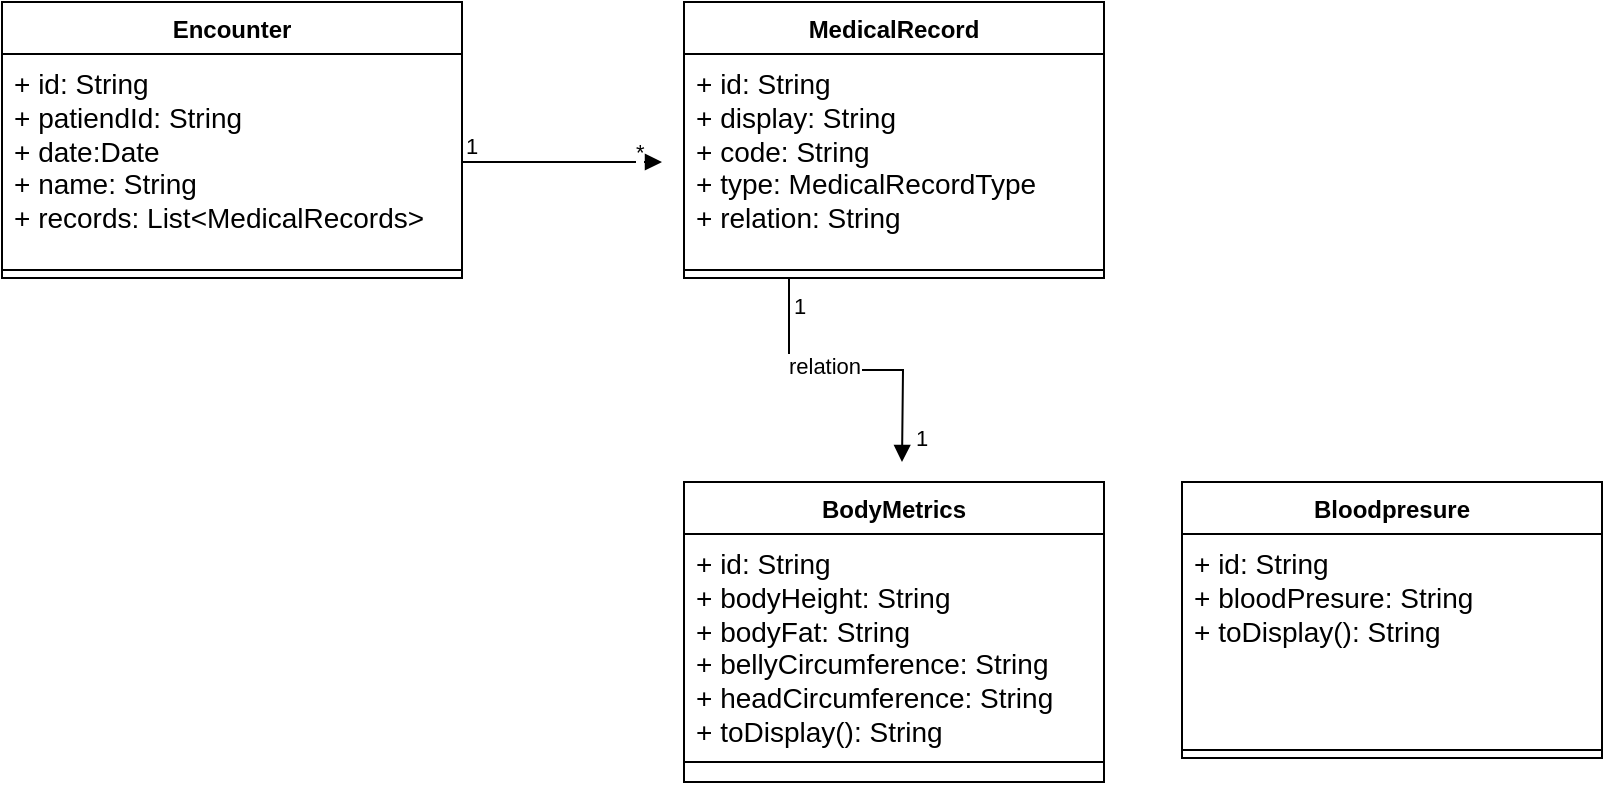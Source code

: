 <mxfile version="22.1.2" type="device">
  <diagram name="Seite-1" id="hBREeetBM2c96PoSBPTZ">
    <mxGraphModel dx="1659" dy="971" grid="1" gridSize="10" guides="1" tooltips="1" connect="1" arrows="1" fold="1" page="1" pageScale="1" pageWidth="827" pageHeight="1169" math="0" shadow="0">
      <root>
        <mxCell id="0" />
        <mxCell id="1" parent="0" />
        <mxCell id="7tsFfhqOV2eTebvIQZ4a-1" value="MedicalRecord&lt;br&gt;" style="swimlane;fontStyle=1;align=center;verticalAlign=top;childLayout=stackLayout;horizontal=1;startSize=26;horizontalStack=0;resizeParent=1;resizeParentMax=0;resizeLast=0;collapsible=1;marginBottom=0;whiteSpace=wrap;html=1;" parent="1" vertex="1">
          <mxGeometry x="381" y="80" width="210" height="138" as="geometry" />
        </mxCell>
        <mxCell id="7tsFfhqOV2eTebvIQZ4a-2" value="&lt;font style=&quot;font-size: 14px;&quot;&gt;+ id: String&lt;br&gt;+ display: String&lt;br&gt;+ code: String&lt;br&gt;+ type: MedicalRecordType&lt;br&gt;+ relation: String&lt;br&gt;&lt;/font&gt;" style="text;strokeColor=none;fillColor=none;align=left;verticalAlign=top;spacingLeft=4;spacingRight=4;overflow=hidden;rotatable=0;points=[[0,0.5],[1,0.5]];portConstraint=eastwest;whiteSpace=wrap;html=1;" parent="7tsFfhqOV2eTebvIQZ4a-1" vertex="1">
          <mxGeometry y="26" width="210" height="104" as="geometry" />
        </mxCell>
        <mxCell id="7tsFfhqOV2eTebvIQZ4a-3" value="" style="line;strokeWidth=1;fillColor=none;align=left;verticalAlign=middle;spacingTop=-1;spacingLeft=3;spacingRight=3;rotatable=0;labelPosition=right;points=[];portConstraint=eastwest;strokeColor=inherit;" parent="7tsFfhqOV2eTebvIQZ4a-1" vertex="1">
          <mxGeometry y="130" width="210" height="8" as="geometry" />
        </mxCell>
        <mxCell id="7tsFfhqOV2eTebvIQZ4a-5" value="Encounter" style="swimlane;fontStyle=1;align=center;verticalAlign=top;childLayout=stackLayout;horizontal=1;startSize=26;horizontalStack=0;resizeParent=1;resizeParentMax=0;resizeLast=0;collapsible=1;marginBottom=0;whiteSpace=wrap;html=1;" parent="1" vertex="1">
          <mxGeometry x="40" y="80" width="230" height="138" as="geometry" />
        </mxCell>
        <mxCell id="7tsFfhqOV2eTebvIQZ4a-6" value="&lt;font style=&quot;font-size: 14px;&quot;&gt;+ id: String&lt;br&gt;+ patiendId: String&lt;br&gt;+ date:Date&lt;br&gt;+ name: String&lt;br&gt;+ records: List&amp;lt;MedicalRecords&amp;gt;&lt;br&gt;&lt;br&gt;&lt;/font&gt;" style="text;strokeColor=none;fillColor=none;align=left;verticalAlign=top;spacingLeft=4;spacingRight=4;overflow=hidden;rotatable=0;points=[[0,0.5],[1,0.5]];portConstraint=eastwest;whiteSpace=wrap;html=1;" parent="7tsFfhqOV2eTebvIQZ4a-5" vertex="1">
          <mxGeometry y="26" width="230" height="104" as="geometry" />
        </mxCell>
        <mxCell id="7tsFfhqOV2eTebvIQZ4a-7" value="" style="line;strokeWidth=1;fillColor=none;align=left;verticalAlign=middle;spacingTop=-1;spacingLeft=3;spacingRight=3;rotatable=0;labelPosition=right;points=[];portConstraint=eastwest;strokeColor=inherit;" parent="7tsFfhqOV2eTebvIQZ4a-5" vertex="1">
          <mxGeometry y="130" width="230" height="8" as="geometry" />
        </mxCell>
        <mxCell id="7tsFfhqOV2eTebvIQZ4a-8" value="" style="endArrow=block;endFill=1;html=1;edgeStyle=orthogonalEdgeStyle;align=left;verticalAlign=top;rounded=0;" parent="1" edge="1">
          <mxGeometry x="-1" relative="1" as="geometry">
            <mxPoint x="270" y="160" as="sourcePoint" />
            <mxPoint x="370" y="160" as="targetPoint" />
          </mxGeometry>
        </mxCell>
        <mxCell id="7tsFfhqOV2eTebvIQZ4a-9" value="1" style="edgeLabel;resizable=0;html=1;align=left;verticalAlign=bottom;" parent="7tsFfhqOV2eTebvIQZ4a-8" connectable="0" vertex="1">
          <mxGeometry x="-1" relative="1" as="geometry" />
        </mxCell>
        <mxCell id="7tsFfhqOV2eTebvIQZ4a-13" value="*" style="edgeLabel;resizable=0;html=1;align=left;verticalAlign=bottom;" parent="1" connectable="0" vertex="1">
          <mxGeometry x="280" y="180" as="geometry">
            <mxPoint x="75" y="-17" as="offset" />
          </mxGeometry>
        </mxCell>
        <mxCell id="7tsFfhqOV2eTebvIQZ4a-14" value="BodyMetrics" style="swimlane;fontStyle=1;align=center;verticalAlign=top;childLayout=stackLayout;horizontal=1;startSize=26;horizontalStack=0;resizeParent=1;resizeParentMax=0;resizeLast=0;collapsible=1;marginBottom=0;whiteSpace=wrap;html=1;" parent="1" vertex="1">
          <mxGeometry x="381" y="320" width="210" height="150" as="geometry" />
        </mxCell>
        <mxCell id="7tsFfhqOV2eTebvIQZ4a-15" value="&lt;font style=&quot;font-size: 14px;&quot;&gt;+ id: String&lt;br&gt;+ bodyHeight: String&lt;br&gt;+ bodyFat: String&lt;br&gt;+ bellyCircumference&lt;span style=&quot;background-color: initial;&quot;&gt;: String&lt;/span&gt;&lt;br&gt;+ headCircumference&lt;span style=&quot;background-color: initial;&quot;&gt;: String&lt;br&gt;&lt;/span&gt;+ toDisplay(): String&lt;br&gt;&lt;/font&gt;" style="text;strokeColor=none;fillColor=none;align=left;verticalAlign=top;spacingLeft=4;spacingRight=4;overflow=hidden;rotatable=0;points=[[0,0.5],[1,0.5]];portConstraint=eastwest;whiteSpace=wrap;html=1;" parent="7tsFfhqOV2eTebvIQZ4a-14" vertex="1">
          <mxGeometry y="26" width="210" height="104" as="geometry" />
        </mxCell>
        <mxCell id="7tsFfhqOV2eTebvIQZ4a-16" value="" style="line;strokeWidth=1;fillColor=none;align=left;verticalAlign=middle;spacingTop=-1;spacingLeft=3;spacingRight=3;rotatable=0;labelPosition=right;points=[];portConstraint=eastwest;strokeColor=inherit;" parent="7tsFfhqOV2eTebvIQZ4a-14" vertex="1">
          <mxGeometry y="130" width="210" height="20" as="geometry" />
        </mxCell>
        <mxCell id="7tsFfhqOV2eTebvIQZ4a-25" value="" style="endArrow=block;endFill=1;html=1;edgeStyle=orthogonalEdgeStyle;align=left;verticalAlign=top;rounded=0;exitX=0.25;exitY=1;exitDx=0;exitDy=0;" parent="1" source="7tsFfhqOV2eTebvIQZ4a-1" edge="1">
          <mxGeometry x="-1" relative="1" as="geometry">
            <mxPoint x="330" y="360" as="sourcePoint" />
            <mxPoint x="490" y="310" as="targetPoint" />
          </mxGeometry>
        </mxCell>
        <mxCell id="7tsFfhqOV2eTebvIQZ4a-26" value="1" style="edgeLabel;resizable=0;html=1;align=left;verticalAlign=bottom;" parent="7tsFfhqOV2eTebvIQZ4a-25" connectable="0" vertex="1">
          <mxGeometry x="-1" relative="1" as="geometry">
            <mxPoint y="22" as="offset" />
          </mxGeometry>
        </mxCell>
        <mxCell id="ZSwqGlGBloEM-RFQqdb9-1" value="relation" style="edgeLabel;html=1;align=center;verticalAlign=middle;resizable=0;points=[];" vertex="1" connectable="0" parent="7tsFfhqOV2eTebvIQZ4a-25">
          <mxGeometry x="-0.152" y="2" relative="1" as="geometry">
            <mxPoint as="offset" />
          </mxGeometry>
        </mxCell>
        <mxCell id="7tsFfhqOV2eTebvIQZ4a-27" value="1" style="edgeLabel;resizable=0;html=1;align=left;verticalAlign=bottom;" parent="1" connectable="0" vertex="1">
          <mxGeometry x="443.5" y="250" as="geometry">
            <mxPoint x="51" y="56" as="offset" />
          </mxGeometry>
        </mxCell>
        <mxCell id="7tsFfhqOV2eTebvIQZ4a-29" value="Bloodpresure" style="swimlane;fontStyle=1;align=center;verticalAlign=top;childLayout=stackLayout;horizontal=1;startSize=26;horizontalStack=0;resizeParent=1;resizeParentMax=0;resizeLast=0;collapsible=1;marginBottom=0;whiteSpace=wrap;html=1;" parent="1" vertex="1">
          <mxGeometry x="630" y="320" width="210" height="138" as="geometry" />
        </mxCell>
        <mxCell id="7tsFfhqOV2eTebvIQZ4a-30" value="&lt;font style=&quot;font-size: 14px;&quot;&gt;+ id: String&lt;br&gt;+ bloodPresure: String&lt;br&gt;+ toDisplay(): String&lt;br&gt;&lt;/font&gt;" style="text;strokeColor=none;fillColor=none;align=left;verticalAlign=top;spacingLeft=4;spacingRight=4;overflow=hidden;rotatable=0;points=[[0,0.5],[1,0.5]];portConstraint=eastwest;whiteSpace=wrap;html=1;" parent="7tsFfhqOV2eTebvIQZ4a-29" vertex="1">
          <mxGeometry y="26" width="210" height="104" as="geometry" />
        </mxCell>
        <mxCell id="7tsFfhqOV2eTebvIQZ4a-31" value="" style="line;strokeWidth=1;fillColor=none;align=left;verticalAlign=middle;spacingTop=-1;spacingLeft=3;spacingRight=3;rotatable=0;labelPosition=right;points=[];portConstraint=eastwest;strokeColor=inherit;" parent="7tsFfhqOV2eTebvIQZ4a-29" vertex="1">
          <mxGeometry y="130" width="210" height="8" as="geometry" />
        </mxCell>
      </root>
    </mxGraphModel>
  </diagram>
</mxfile>
